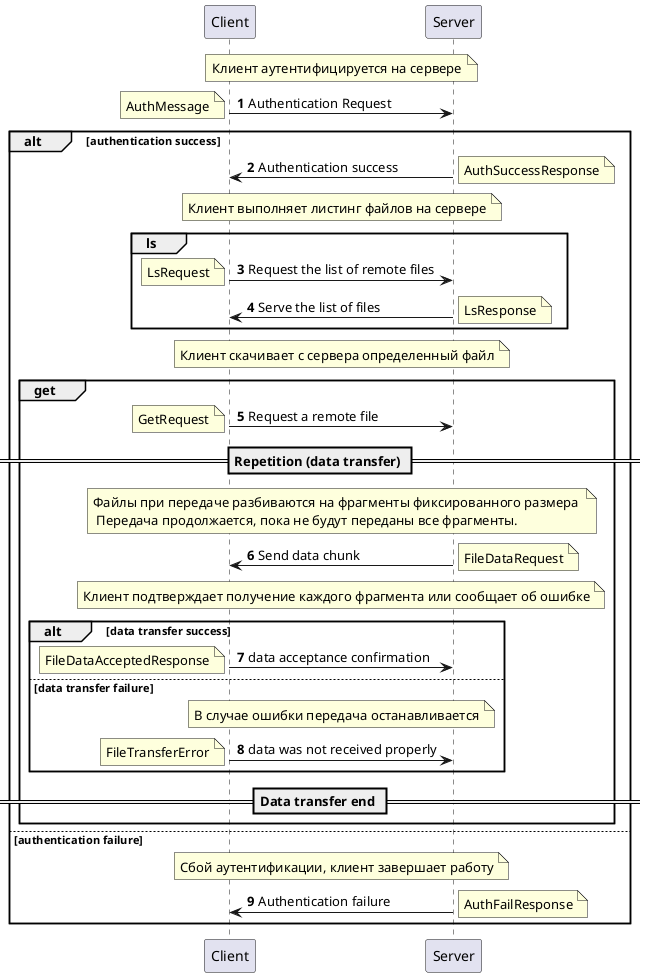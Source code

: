 @startuml
autonumber

note over Client, Server: Клиент аутентифицируется на сервере

Client -> Server : Authentication Request
note left: AuthMessage

alt authentication success
    Server -> Client: Authentication success
    note right: AuthSuccessResponse

    note over Server, Client: Клиент выполняет листинг файлов на сервере

    group ls
        Client -> Server: Request the list of remote files
        note left: LsRequest

        Server -> Client: Serve the list of files
        note right: LsResponse
    end

    note over Server, Client: Клиент скачивает с сервера определенный файл

    group get
        Client -> Server: Request a remote file
        note left: GetRequest

        == Repetition (data transfer) ==
            note over Server, Client: Файлы при передаче разбиваются на фрагменты фиксированного размера \n Передача продолжается, пока не будут переданы все фрагменты.

            Server -> Client: Send data chunk
            note right: FileDataRequest

            note over Server, Client: Клиент подтверждает получение каждого фрагмента или сообщает об ошибке

            alt data transfer success
                Client -> Server: data acceptance confirmation
                note left: FileDataAcceptedResponse
            else data transfer failure
                note over Server, Client: В случае ошибки передача останавливается

                Client -> Server: data was not received properly
                note left: FileTransferError
            end
        == Data transfer end ==
    end

else authentication failure
    note over Server, Client: Сбой аутентификации, клиент завершает работу

    Server -> Client: Authentication failure
    note right: AuthFailResponse
end

@enduml
